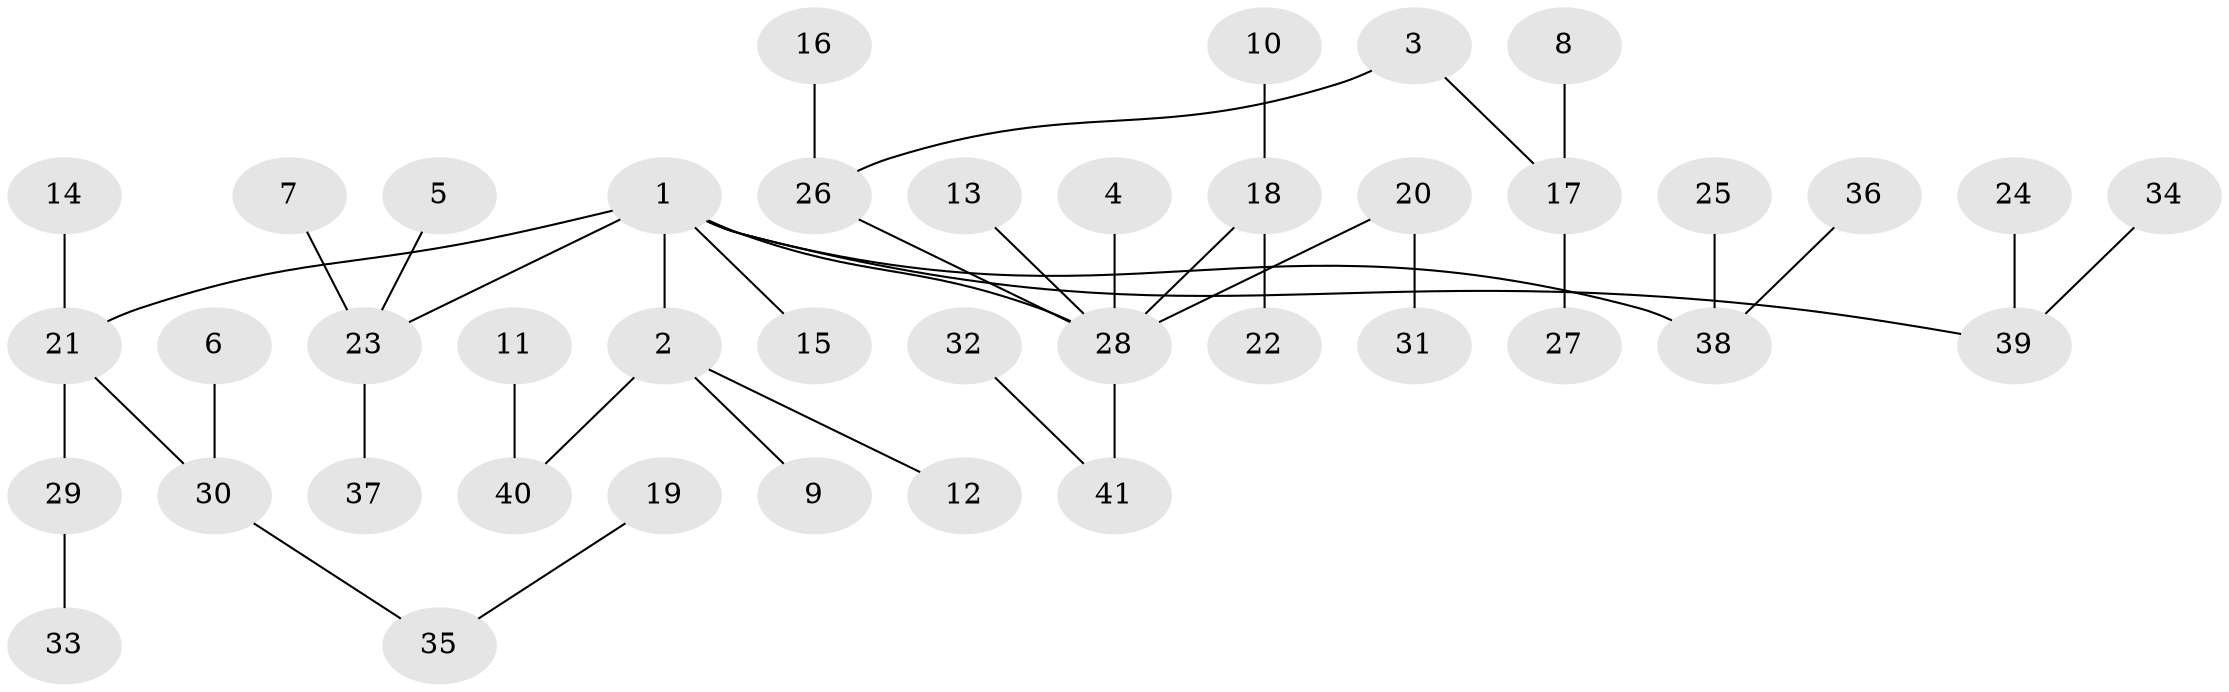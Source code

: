// original degree distribution, {5: 0.04878048780487805, 8: 0.012195121951219513, 4: 0.06097560975609756, 1: 0.524390243902439, 6: 0.012195121951219513, 2: 0.23170731707317074, 3: 0.10975609756097561}
// Generated by graph-tools (version 1.1) at 2025/26/03/09/25 03:26:31]
// undirected, 41 vertices, 40 edges
graph export_dot {
graph [start="1"]
  node [color=gray90,style=filled];
  1;
  2;
  3;
  4;
  5;
  6;
  7;
  8;
  9;
  10;
  11;
  12;
  13;
  14;
  15;
  16;
  17;
  18;
  19;
  20;
  21;
  22;
  23;
  24;
  25;
  26;
  27;
  28;
  29;
  30;
  31;
  32;
  33;
  34;
  35;
  36;
  37;
  38;
  39;
  40;
  41;
  1 -- 2 [weight=1.0];
  1 -- 15 [weight=1.0];
  1 -- 21 [weight=1.0];
  1 -- 23 [weight=1.0];
  1 -- 28 [weight=1.0];
  1 -- 38 [weight=1.0];
  1 -- 39 [weight=1.0];
  2 -- 9 [weight=1.0];
  2 -- 12 [weight=1.0];
  2 -- 40 [weight=1.0];
  3 -- 17 [weight=1.0];
  3 -- 26 [weight=1.0];
  4 -- 28 [weight=1.0];
  5 -- 23 [weight=1.0];
  6 -- 30 [weight=1.0];
  7 -- 23 [weight=1.0];
  8 -- 17 [weight=1.0];
  10 -- 18 [weight=1.0];
  11 -- 40 [weight=1.0];
  13 -- 28 [weight=1.0];
  14 -- 21 [weight=1.0];
  16 -- 26 [weight=1.0];
  17 -- 27 [weight=1.0];
  18 -- 22 [weight=1.0];
  18 -- 28 [weight=1.0];
  19 -- 35 [weight=1.0];
  20 -- 28 [weight=1.0];
  20 -- 31 [weight=1.0];
  21 -- 29 [weight=1.0];
  21 -- 30 [weight=1.0];
  23 -- 37 [weight=1.0];
  24 -- 39 [weight=1.0];
  25 -- 38 [weight=1.0];
  26 -- 28 [weight=1.0];
  28 -- 41 [weight=1.0];
  29 -- 33 [weight=1.0];
  30 -- 35 [weight=1.0];
  32 -- 41 [weight=1.0];
  34 -- 39 [weight=1.0];
  36 -- 38 [weight=1.0];
}
